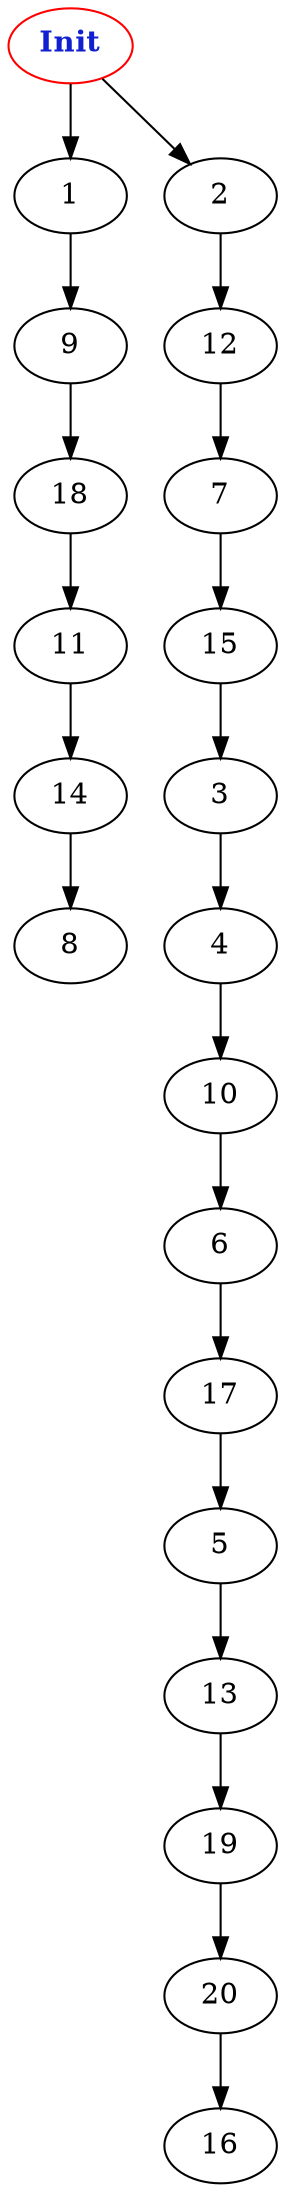 digraph "Net Graph with 21 nodes" {
edge ["class"="link-class"]
"0" ["color"="red","label"=<<b>Init</b>>,"fontcolor"="#1020d0"]
"0" -> "1" ["weight"="2.0"]
"0" -> "2" ["weight"="1.0"]
"1" -> "9" ["weight"="2.0"]
"2" -> "12" ["weight"="1.0"]
"5" -> "13" ["weight"="9.0"]
"13" -> "19" ["weight"="4.0"]
"10" -> "6" ["weight"="2.0"]
"6" -> "17" ["weight"="4.0"]
"17" -> "5" ["weight"="8.0"]
"14" -> "8" ["weight"="1.0"]
"20" -> "16" ["weight"="1.0"]
"9" -> "18" ["weight"="1.0"]
"18" -> "11" ["weight"="1.0"]
"19" -> "20" ["weight"="3.0"]
"12" -> "7" ["weight"="9.0"]
"7" -> "15" ["weight"="1.0"]
"15" -> "3" ["weight"="3.0"]
"3" -> "4" ["weight"="5.0"]
"4" -> "10" ["weight"="2.0"]
"11" -> "14" ["weight"="4.0"]
}